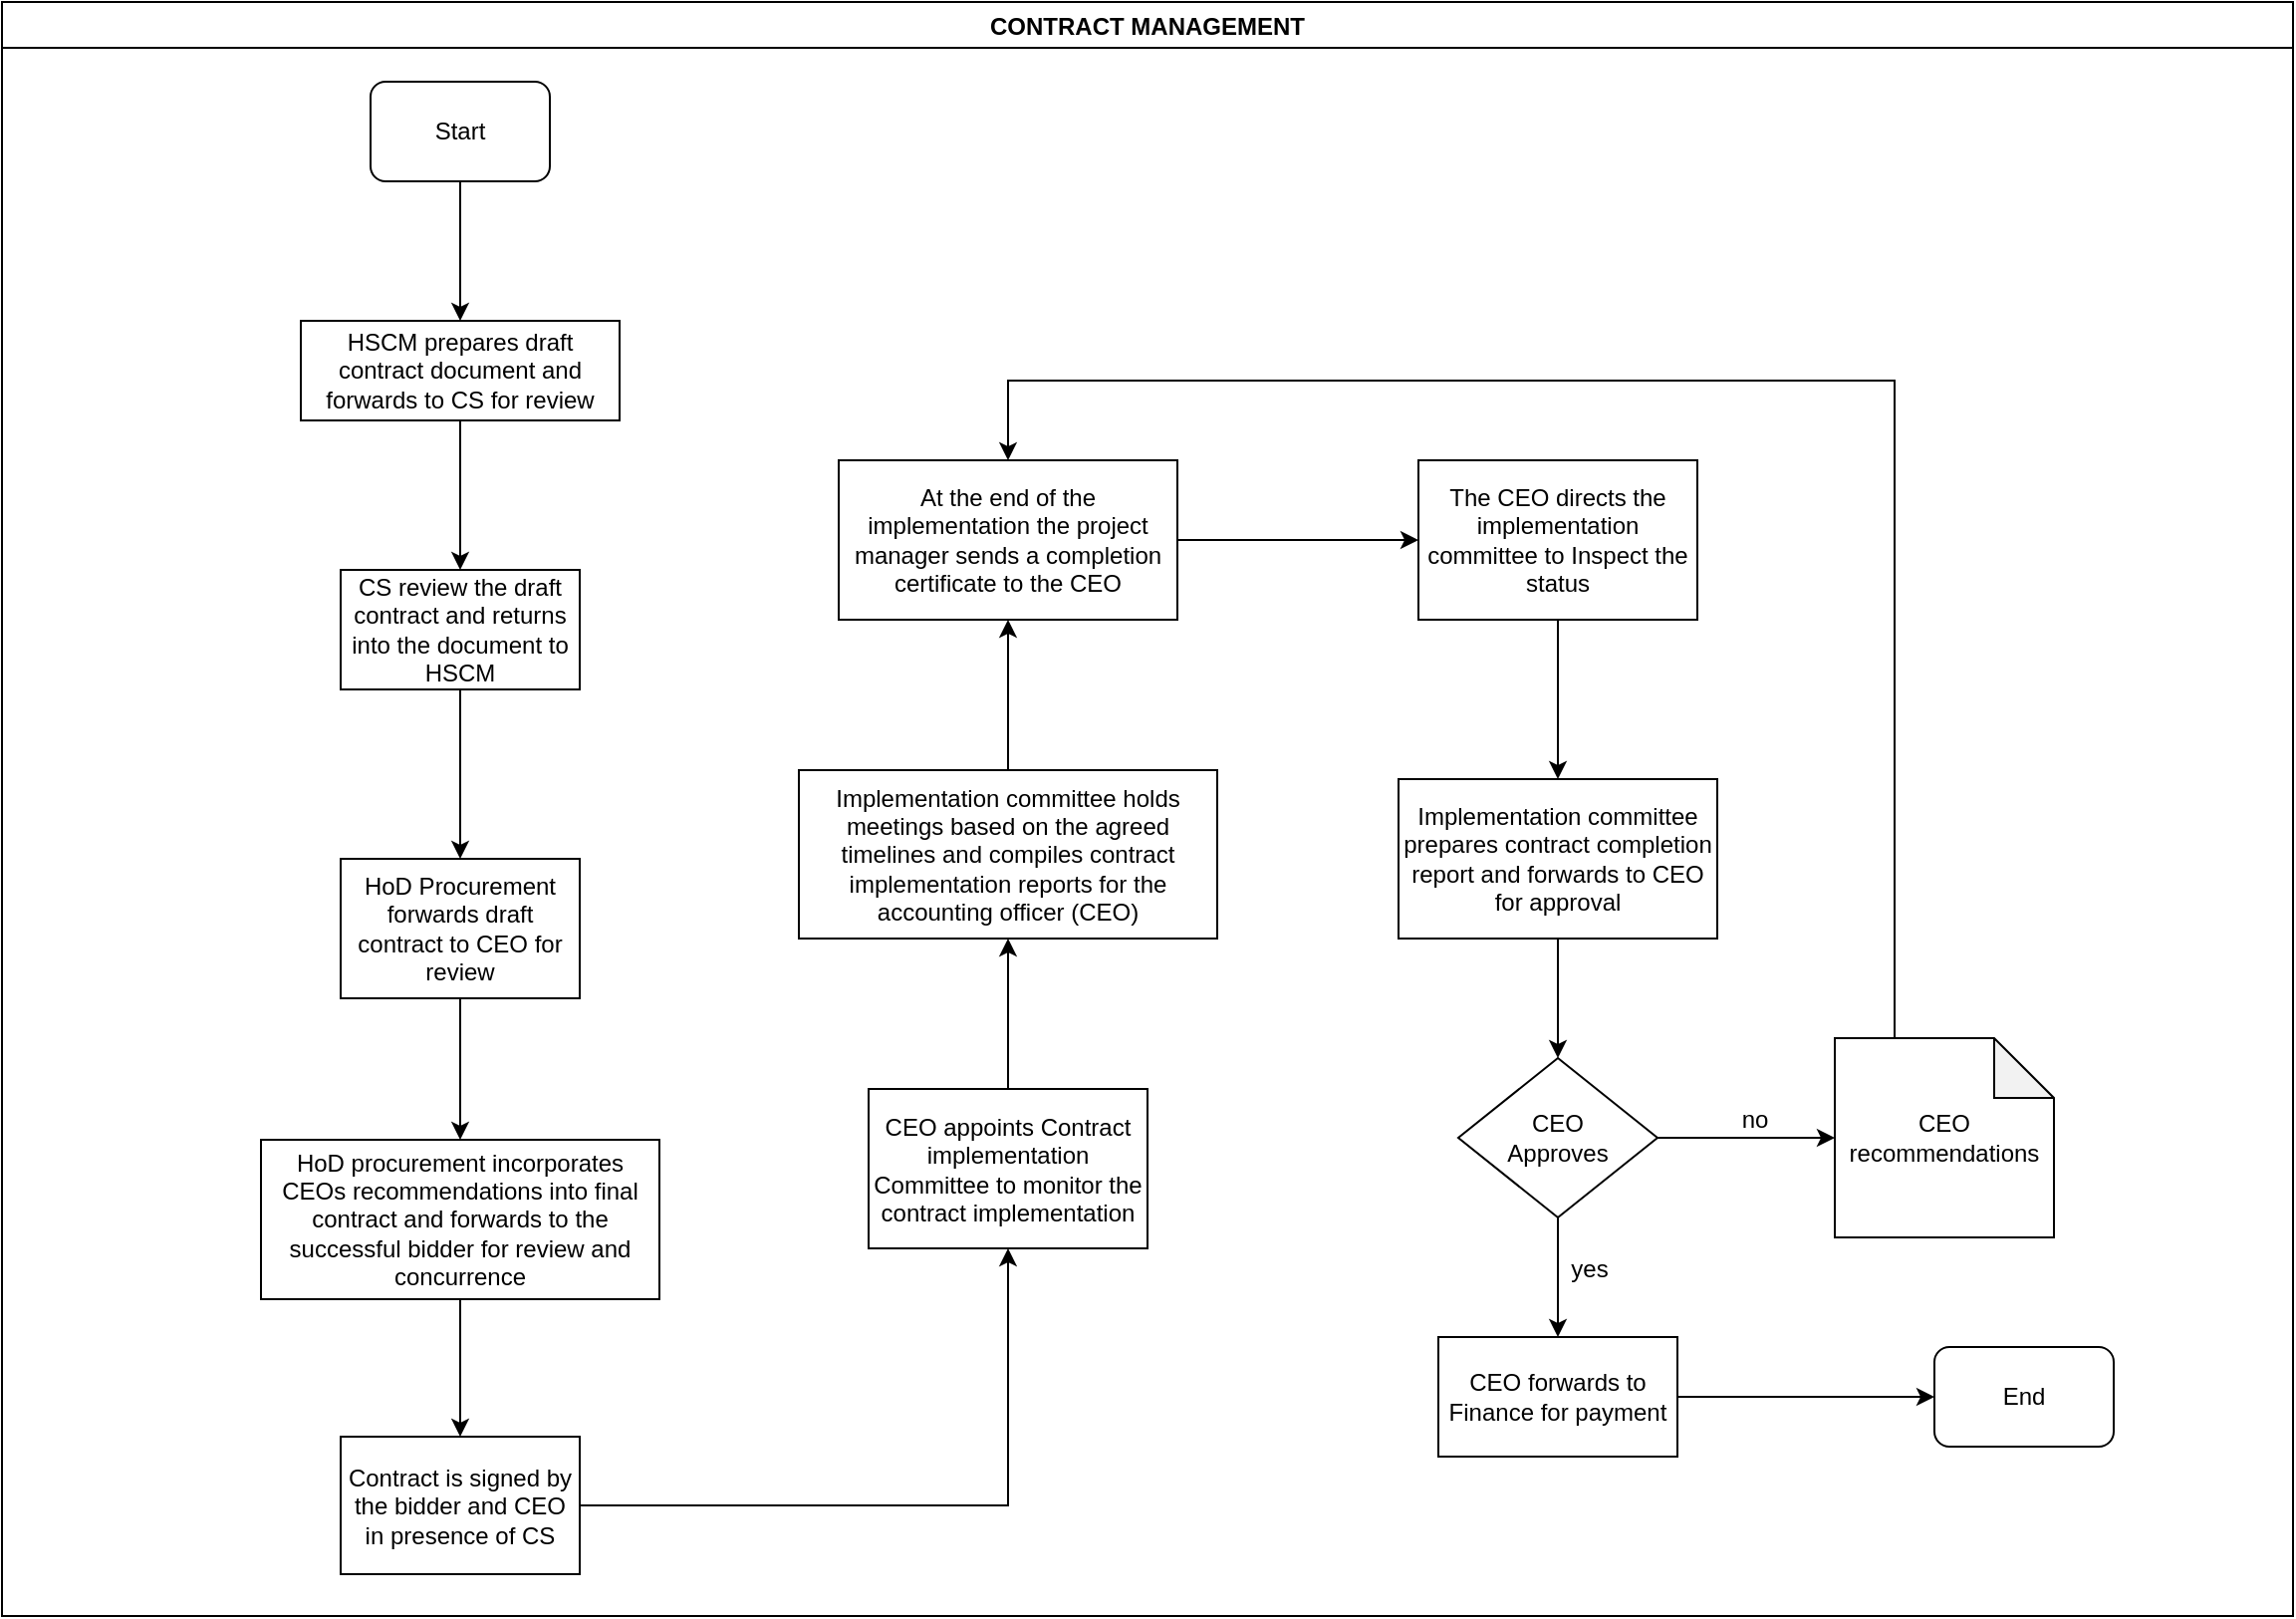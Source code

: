 <mxfile version="14.0.0" type="github">
  <diagram id="j9NaWDG-PyvncAnLxbCq" name="Page-1">
    <mxGraphModel dx="1038" dy="547" grid="1" gridSize="10" guides="1" tooltips="1" connect="1" arrows="1" fold="1" page="1" pageScale="1" pageWidth="1169" pageHeight="827" math="0" shadow="0">
      <root>
        <mxCell id="0" />
        <mxCell id="1" parent="0" />
        <mxCell id="UBPsL0NpM_ScLO13zL5S-83" value="CONTRACT MANAGEMENT" style="swimlane;" vertex="1" parent="1">
          <mxGeometry x="10" y="10" width="1150" height="810" as="geometry" />
        </mxCell>
        <mxCell id="UBPsL0NpM_ScLO13zL5S-84" value="Start" style="rounded=1;whiteSpace=wrap;html=1;" vertex="1" parent="UBPsL0NpM_ScLO13zL5S-83">
          <mxGeometry x="185" y="40" width="90" height="50" as="geometry" />
        </mxCell>
        <mxCell id="UBPsL0NpM_ScLO13zL5S-85" value="HSCM prepares draft contract document and forwards to CS for review" style="rounded=0;whiteSpace=wrap;html=1;" vertex="1" parent="UBPsL0NpM_ScLO13zL5S-83">
          <mxGeometry x="150" y="160" width="160" height="50" as="geometry" />
        </mxCell>
        <mxCell id="UBPsL0NpM_ScLO13zL5S-86" value="" style="edgeStyle=orthogonalEdgeStyle;rounded=0;orthogonalLoop=1;jettySize=auto;html=1;" edge="1" parent="UBPsL0NpM_ScLO13zL5S-83" source="UBPsL0NpM_ScLO13zL5S-84" target="UBPsL0NpM_ScLO13zL5S-85">
          <mxGeometry relative="1" as="geometry">
            <mxPoint x="230" y="165" as="targetPoint" />
          </mxGeometry>
        </mxCell>
        <mxCell id="UBPsL0NpM_ScLO13zL5S-87" value="HoD Procurement forwards draft contract to CEO for review" style="whiteSpace=wrap;html=1;rounded=0;" vertex="1" parent="UBPsL0NpM_ScLO13zL5S-83">
          <mxGeometry x="170" y="430" width="120" height="70" as="geometry" />
        </mxCell>
        <mxCell id="UBPsL0NpM_ScLO13zL5S-89" value="HoD procurement incorporates CEOs recommendations into final contract and forwards to the successful bidder for review and concurrence" style="whiteSpace=wrap;html=1;rounded=0;" vertex="1" parent="UBPsL0NpM_ScLO13zL5S-83">
          <mxGeometry x="130" y="571" width="200" height="80" as="geometry" />
        </mxCell>
        <mxCell id="UBPsL0NpM_ScLO13zL5S-90" value="" style="edgeStyle=orthogonalEdgeStyle;rounded=0;orthogonalLoop=1;jettySize=auto;html=1;" edge="1" parent="UBPsL0NpM_ScLO13zL5S-83" source="UBPsL0NpM_ScLO13zL5S-87" target="UBPsL0NpM_ScLO13zL5S-89">
          <mxGeometry relative="1" as="geometry" />
        </mxCell>
        <mxCell id="UBPsL0NpM_ScLO13zL5S-91" value="Contract is signed by the bidder and CEO in presence of CS" style="whiteSpace=wrap;html=1;rounded=0;" vertex="1" parent="UBPsL0NpM_ScLO13zL5S-83">
          <mxGeometry x="170" y="720" width="120" height="69" as="geometry" />
        </mxCell>
        <mxCell id="UBPsL0NpM_ScLO13zL5S-92" value="" style="edgeStyle=orthogonalEdgeStyle;rounded=0;orthogonalLoop=1;jettySize=auto;html=1;" edge="1" parent="UBPsL0NpM_ScLO13zL5S-83" source="UBPsL0NpM_ScLO13zL5S-89" target="UBPsL0NpM_ScLO13zL5S-91">
          <mxGeometry relative="1" as="geometry" />
        </mxCell>
        <mxCell id="UBPsL0NpM_ScLO13zL5S-93" value="CEO appoints Contract implementation Committee to monitor the contract implementation" style="whiteSpace=wrap;html=1;rounded=0;" vertex="1" parent="UBPsL0NpM_ScLO13zL5S-83">
          <mxGeometry x="435" y="545.5" width="140" height="80" as="geometry" />
        </mxCell>
        <mxCell id="UBPsL0NpM_ScLO13zL5S-94" value="" style="edgeStyle=orthogonalEdgeStyle;rounded=0;orthogonalLoop=1;jettySize=auto;html=1;" edge="1" parent="UBPsL0NpM_ScLO13zL5S-83" source="UBPsL0NpM_ScLO13zL5S-91" target="UBPsL0NpM_ScLO13zL5S-93">
          <mxGeometry relative="1" as="geometry" />
        </mxCell>
        <mxCell id="UBPsL0NpM_ScLO13zL5S-95" value="&lt;div&gt;CEO&lt;/div&gt;&lt;div&gt;Approves&lt;/div&gt;" style="rhombus;whiteSpace=wrap;html=1;rounded=0;" vertex="1" parent="UBPsL0NpM_ScLO13zL5S-83">
          <mxGeometry x="731" y="530" width="100" height="80" as="geometry" />
        </mxCell>
        <mxCell id="UBPsL0NpM_ScLO13zL5S-96" value="CEO forwards to Finance for payment" style="whiteSpace=wrap;html=1;rounded=0;" vertex="1" parent="UBPsL0NpM_ScLO13zL5S-83">
          <mxGeometry x="721" y="670" width="120" height="60" as="geometry" />
        </mxCell>
        <mxCell id="UBPsL0NpM_ScLO13zL5S-97" value="" style="edgeStyle=orthogonalEdgeStyle;rounded=0;orthogonalLoop=1;jettySize=auto;html=1;" edge="1" parent="UBPsL0NpM_ScLO13zL5S-83" source="UBPsL0NpM_ScLO13zL5S-95" target="UBPsL0NpM_ScLO13zL5S-96">
          <mxGeometry relative="1" as="geometry" />
        </mxCell>
        <mxCell id="UBPsL0NpM_ScLO13zL5S-98" value="yes" style="text;html=1;strokeColor=none;fillColor=none;align=center;verticalAlign=middle;whiteSpace=wrap;rounded=0;" vertex="1" parent="UBPsL0NpM_ScLO13zL5S-83">
          <mxGeometry x="777" y="625.5" width="40" height="20" as="geometry" />
        </mxCell>
        <mxCell id="UBPsL0NpM_ScLO13zL5S-99" value="no" style="text;html=1;strokeColor=none;fillColor=none;align=center;verticalAlign=middle;whiteSpace=wrap;rounded=0;" vertex="1" parent="UBPsL0NpM_ScLO13zL5S-83">
          <mxGeometry x="860" y="551" width="40" height="20" as="geometry" />
        </mxCell>
        <mxCell id="UBPsL0NpM_ScLO13zL5S-100" value="CEO recommendations " style="shape=note;whiteSpace=wrap;html=1;backgroundOutline=1;darkOpacity=0.05;" vertex="1" parent="UBPsL0NpM_ScLO13zL5S-83">
          <mxGeometry x="920" y="520" width="110" height="100" as="geometry" />
        </mxCell>
        <mxCell id="UBPsL0NpM_ScLO13zL5S-101" value="" style="edgeStyle=orthogonalEdgeStyle;rounded=0;orthogonalLoop=1;jettySize=auto;html=1;entryX=0;entryY=0.5;entryDx=0;entryDy=0;entryPerimeter=0;" edge="1" parent="UBPsL0NpM_ScLO13zL5S-83" source="UBPsL0NpM_ScLO13zL5S-95" target="UBPsL0NpM_ScLO13zL5S-100">
          <mxGeometry relative="1" as="geometry">
            <mxPoint x="911" y="570" as="targetPoint" />
          </mxGeometry>
        </mxCell>
        <mxCell id="UBPsL0NpM_ScLO13zL5S-102" value="End" style="rounded=1;whiteSpace=wrap;html=1;" vertex="1" parent="UBPsL0NpM_ScLO13zL5S-83">
          <mxGeometry x="970" y="675" width="90" height="50" as="geometry" />
        </mxCell>
        <mxCell id="UBPsL0NpM_ScLO13zL5S-103" value="" style="edgeStyle=orthogonalEdgeStyle;rounded=0;orthogonalLoop=1;jettySize=auto;html=1;entryX=0;entryY=0.5;entryDx=0;entryDy=0;" edge="1" parent="UBPsL0NpM_ScLO13zL5S-83" source="UBPsL0NpM_ScLO13zL5S-96" target="UBPsL0NpM_ScLO13zL5S-102">
          <mxGeometry relative="1" as="geometry">
            <mxPoint x="921" y="700" as="targetPoint" />
          </mxGeometry>
        </mxCell>
        <mxCell id="UBPsL0NpM_ScLO13zL5S-104" value="" style="edgeStyle=orthogonalEdgeStyle;rounded=0;orthogonalLoop=1;jettySize=auto;html=1;" edge="1" parent="1" source="UBPsL0NpM_ScLO13zL5S-105" target="UBPsL0NpM_ScLO13zL5S-108">
          <mxGeometry relative="1" as="geometry" />
        </mxCell>
        <mxCell id="UBPsL0NpM_ScLO13zL5S-105" value="Implementation committee holds meetings based on the agreed timelines and compiles contract implementation reports for the accounting officer (CEO)" style="whiteSpace=wrap;html=1;rounded=0;" vertex="1" parent="1">
          <mxGeometry x="410" y="395.5" width="210" height="84.5" as="geometry" />
        </mxCell>
        <mxCell id="UBPsL0NpM_ScLO13zL5S-106" value="" style="edgeStyle=orthogonalEdgeStyle;rounded=0;orthogonalLoop=1;jettySize=auto;html=1;" edge="1" parent="1" source="UBPsL0NpM_ScLO13zL5S-93" target="UBPsL0NpM_ScLO13zL5S-105">
          <mxGeometry relative="1" as="geometry" />
        </mxCell>
        <mxCell id="UBPsL0NpM_ScLO13zL5S-107" value="" style="edgeStyle=orthogonalEdgeStyle;rounded=0;orthogonalLoop=1;jettySize=auto;html=1;" edge="1" parent="1" source="UBPsL0NpM_ScLO13zL5S-108" target="UBPsL0NpM_ScLO13zL5S-110">
          <mxGeometry relative="1" as="geometry" />
        </mxCell>
        <mxCell id="UBPsL0NpM_ScLO13zL5S-108" value="At the end of the implementation the project manager sends a completion certificate to the CEO" style="whiteSpace=wrap;html=1;rounded=0;" vertex="1" parent="1">
          <mxGeometry x="430" y="240" width="170" height="80" as="geometry" />
        </mxCell>
        <mxCell id="UBPsL0NpM_ScLO13zL5S-109" value="" style="edgeStyle=orthogonalEdgeStyle;rounded=0;orthogonalLoop=1;jettySize=auto;html=1;" edge="1" parent="1" source="UBPsL0NpM_ScLO13zL5S-110" target="UBPsL0NpM_ScLO13zL5S-112">
          <mxGeometry relative="1" as="geometry" />
        </mxCell>
        <mxCell id="UBPsL0NpM_ScLO13zL5S-110" value="The CEO directs the implementation committee to Inspect the status" style="whiteSpace=wrap;html=1;rounded=0;" vertex="1" parent="1">
          <mxGeometry x="721" y="240" width="140" height="80" as="geometry" />
        </mxCell>
        <mxCell id="UBPsL0NpM_ScLO13zL5S-111" value="" style="edgeStyle=orthogonalEdgeStyle;rounded=0;orthogonalLoop=1;jettySize=auto;html=1;" edge="1" parent="1" source="UBPsL0NpM_ScLO13zL5S-112" target="UBPsL0NpM_ScLO13zL5S-95">
          <mxGeometry relative="1" as="geometry" />
        </mxCell>
        <mxCell id="UBPsL0NpM_ScLO13zL5S-112" value="Implementation committee prepares contract completion report and forwards to CEO for approval" style="whiteSpace=wrap;html=1;rounded=0;" vertex="1" parent="1">
          <mxGeometry x="711" y="400" width="160" height="80" as="geometry" />
        </mxCell>
        <mxCell id="UBPsL0NpM_ScLO13zL5S-113" value="" style="edgeStyle=orthogonalEdgeStyle;rounded=0;orthogonalLoop=1;jettySize=auto;html=1;entryX=0.5;entryY=0;entryDx=0;entryDy=0;" edge="1" parent="1" source="UBPsL0NpM_ScLO13zL5S-100" target="UBPsL0NpM_ScLO13zL5S-108">
          <mxGeometry relative="1" as="geometry">
            <mxPoint x="970" y="430" as="targetPoint" />
            <Array as="points">
              <mxPoint x="960" y="200" />
              <mxPoint x="515" y="200" />
            </Array>
          </mxGeometry>
        </mxCell>
        <mxCell id="UBPsL0NpM_ScLO13zL5S-117" value="" style="edgeStyle=orthogonalEdgeStyle;rounded=0;orthogonalLoop=1;jettySize=auto;html=1;entryX=0.5;entryY=0;entryDx=0;entryDy=0;" edge="1" parent="1" source="UBPsL0NpM_ScLO13zL5S-114" target="UBPsL0NpM_ScLO13zL5S-87">
          <mxGeometry relative="1" as="geometry">
            <mxPoint x="240" y="435" as="targetPoint" />
          </mxGeometry>
        </mxCell>
        <mxCell id="UBPsL0NpM_ScLO13zL5S-114" value="CS review the draft contract and returns into the document to HSCM" style="whiteSpace=wrap;html=1;rounded=0;" vertex="1" parent="1">
          <mxGeometry x="180" y="295" width="120" height="60" as="geometry" />
        </mxCell>
        <mxCell id="UBPsL0NpM_ScLO13zL5S-115" value="" style="edgeStyle=orthogonalEdgeStyle;rounded=0;orthogonalLoop=1;jettySize=auto;html=1;" edge="1" parent="1" source="UBPsL0NpM_ScLO13zL5S-85" target="UBPsL0NpM_ScLO13zL5S-114">
          <mxGeometry relative="1" as="geometry" />
        </mxCell>
      </root>
    </mxGraphModel>
  </diagram>
</mxfile>
